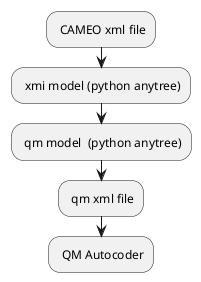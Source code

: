 @startuml
- CAMEO xml file
- xmi model (python anytree)
- qm model  (python anytree)
- qm xml file
- QM Autocoder
@enduml
